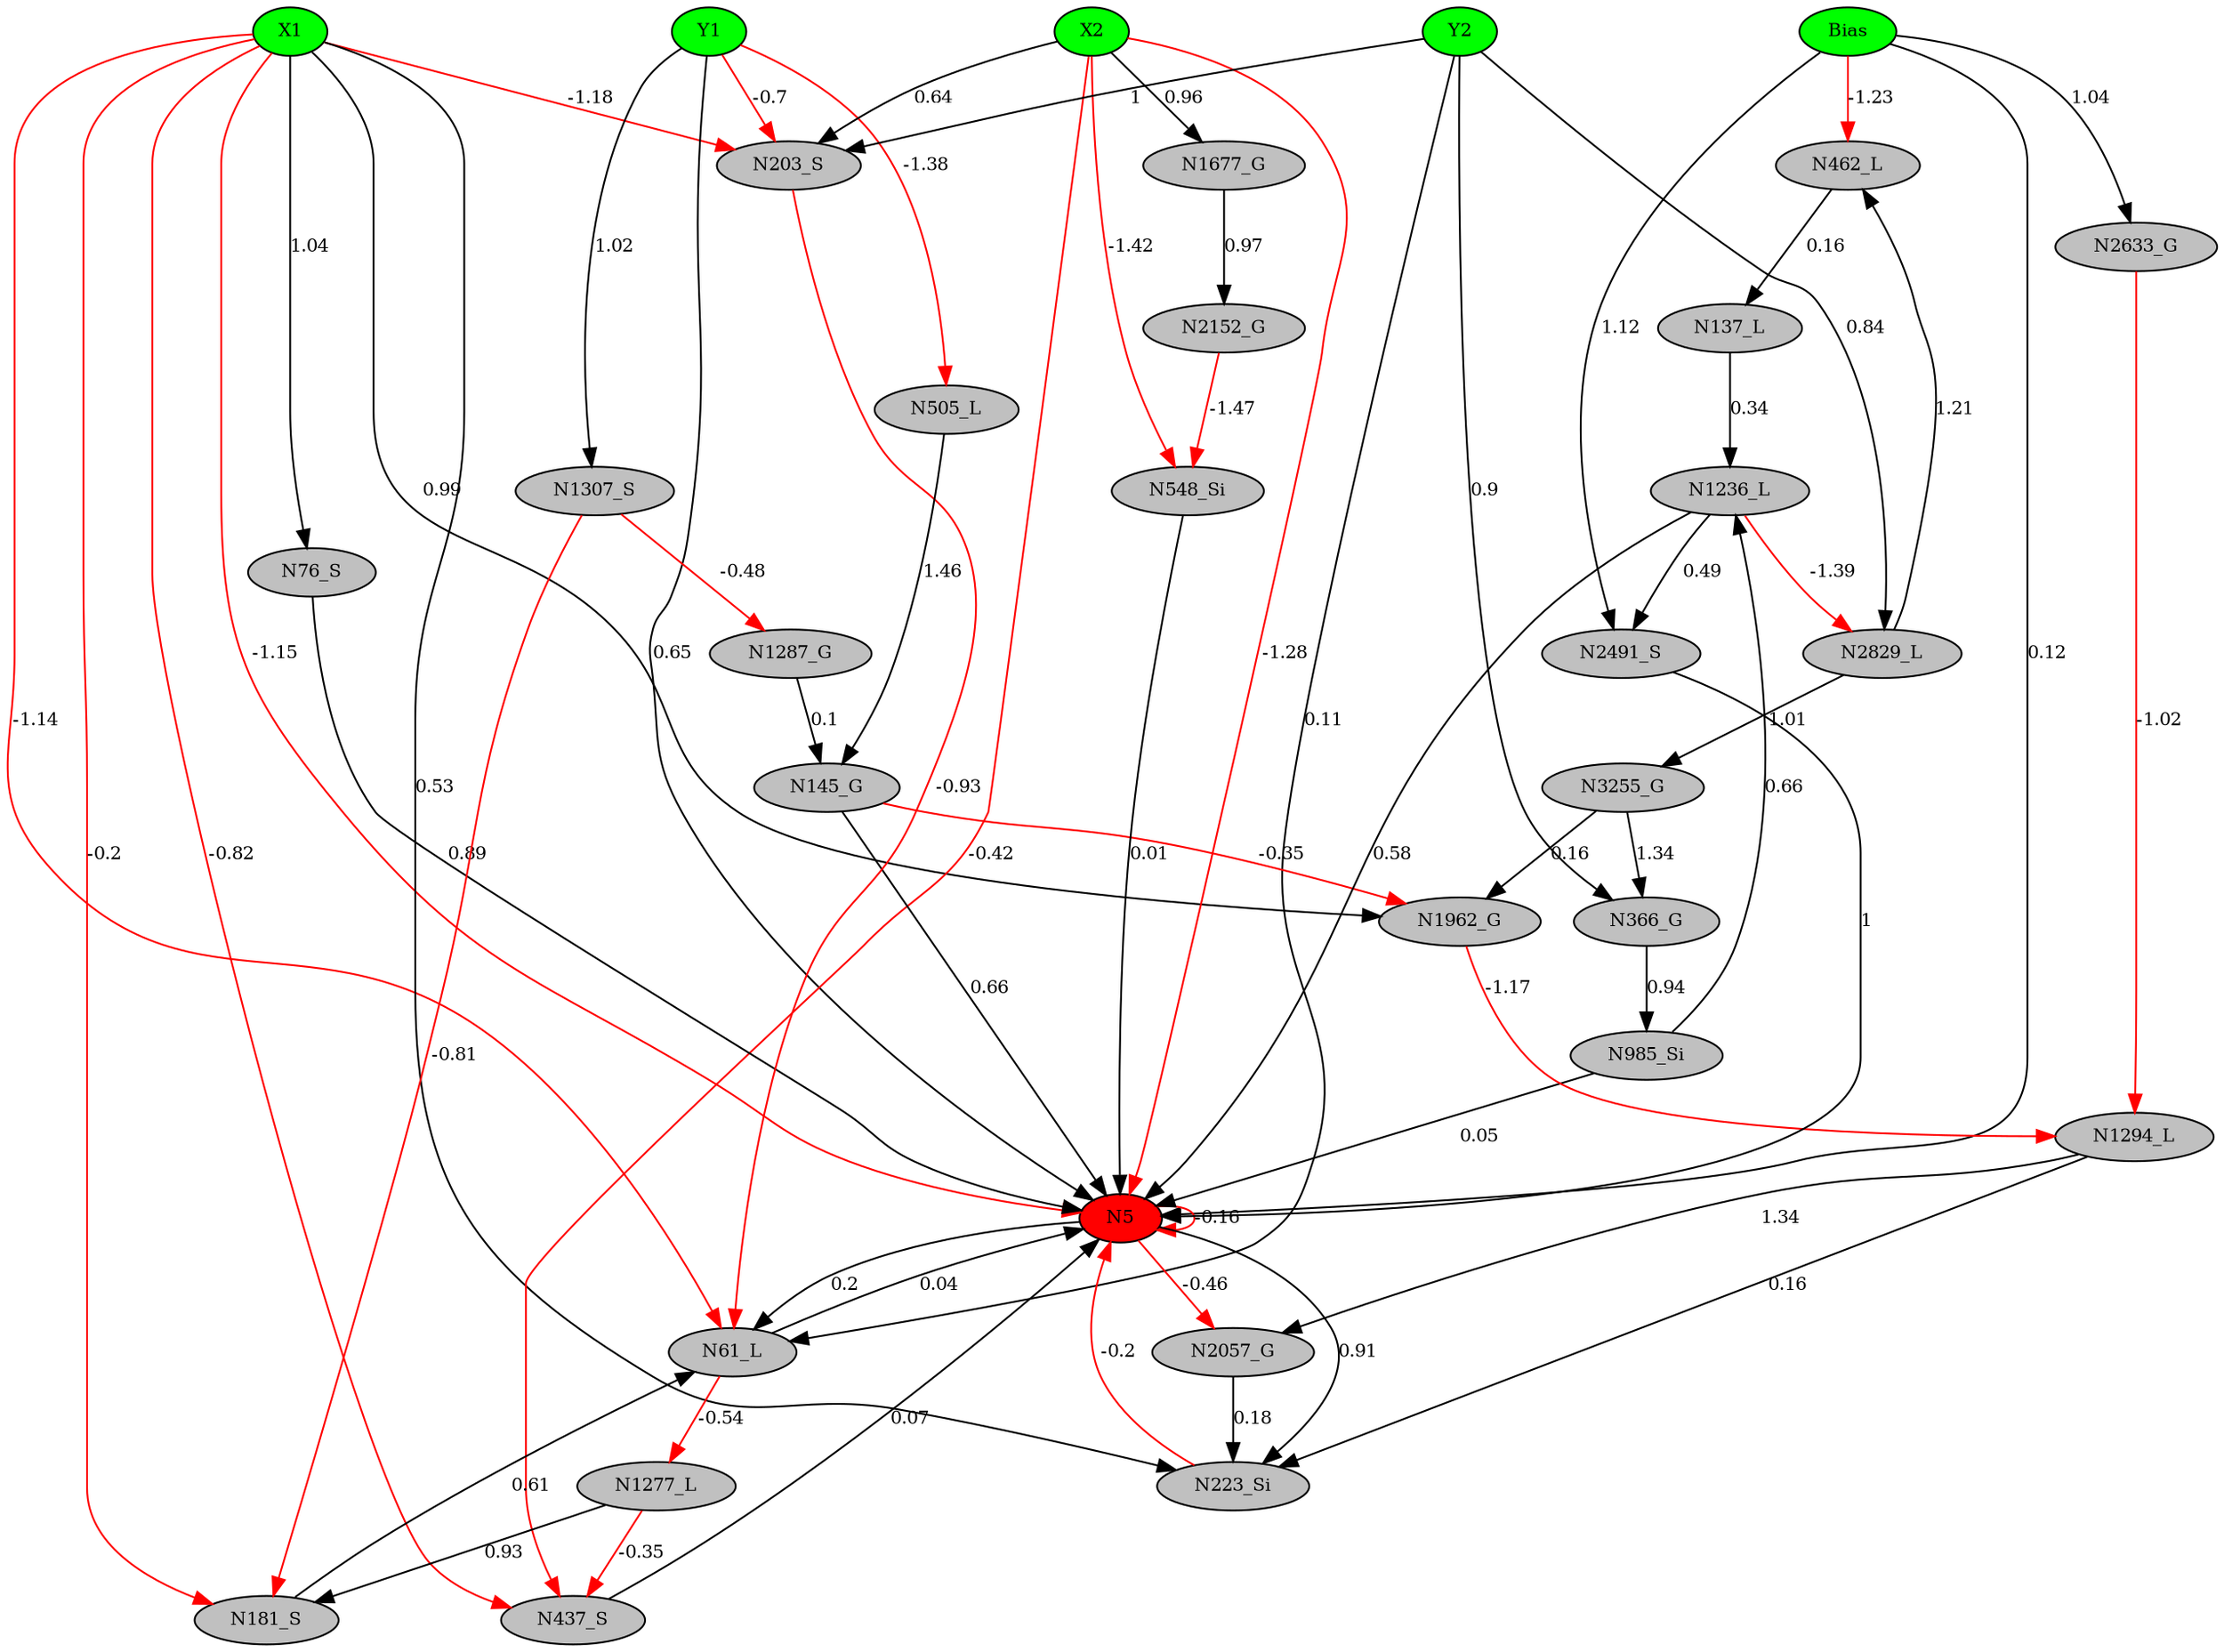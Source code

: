 digraph g { 
N0 [shape=ellipse, label=Bias,fontsize=10,height=0.1,width=0.1,style=filled,fillcolor=green]
N1[shape=ellipse label=X1,fontsize=10,height=0.1,width=0.1,style=filled,fillcolor=green]
N2[shape=ellipse label=Y1,fontsize=10,height=0.1,width=0.1,style=filled,fillcolor=green]
N3[shape=ellipse label=X2,fontsize=10,height=0.1,width=0.1,style=filled,fillcolor=green]
N4[shape=ellipse label=Y2,fontsize=10,height=0.1,width=0.1,style=filled,fillcolor=green]
N5[shape=ellipse,fontsize = 10, height = 0.1, width = 0.1, style = filled, fillcolor = red]
N61[shape=ellipse, label=N61_L,fontsize=10,height=0.1,width=0.1,style=filled,fillcolor=gray]
N76[shape=ellipse, label=N76_S,fontsize=10,height=0.1,width=0.1,style=filled,fillcolor=gray]
N137[shape=ellipse, label=N137_L,fontsize=10,height=0.1,width=0.1,style=filled,fillcolor=gray]
N145[shape=ellipse, label=N145_G,fontsize=10,height=0.1,width=0.1,style=filled,fillcolor=gray]
N181[shape=ellipse, label=N181_S,fontsize=10,height=0.1,width=0.1,style=filled,fillcolor=gray]
N203[shape=ellipse, label=N203_S,fontsize=10,height=0.1,width=0.1,style=filled,fillcolor=gray]
N223[shape=ellipse, label=N223_Si,fontsize=10,height=0.1,width=0.1,style=filled,fillcolor=gray]
N366[shape=ellipse, label=N366_G,fontsize=10,height=0.1,width=0.1,style=filled,fillcolor=gray]
N437[shape=ellipse, label=N437_S,fontsize=10,height=0.1,width=0.1,style=filled,fillcolor=gray]
N462[shape=ellipse, label=N462_L,fontsize=10,height=0.1,width=0.1,style=filled,fillcolor=gray]
N505[shape=ellipse, label=N505_L,fontsize=10,height=0.1,width=0.1,style=filled,fillcolor=gray]
N548[shape=ellipse, label=N548_Si,fontsize=10,height=0.1,width=0.1,style=filled,fillcolor=gray]
N985[shape=ellipse, label=N985_Si,fontsize=10,height=0.1,width=0.1,style=filled,fillcolor=gray]
N1236[shape=ellipse, label=N1236_L,fontsize=10,height=0.1,width=0.1,style=filled,fillcolor=gray]
N1277[shape=ellipse, label=N1277_L,fontsize=10,height=0.1,width=0.1,style=filled,fillcolor=gray]
N1287[shape=ellipse, label=N1287_G,fontsize=10,height=0.1,width=0.1,style=filled,fillcolor=gray]
N1294[shape=ellipse, label=N1294_L,fontsize=10,height=0.1,width=0.1,style=filled,fillcolor=gray]
N1307[shape=ellipse, label=N1307_S,fontsize=10,height=0.1,width=0.1,style=filled,fillcolor=gray]
N1677[shape=ellipse, label=N1677_G,fontsize=10,height=0.1,width=0.1,style=filled,fillcolor=gray]
N1962[shape=ellipse, label=N1962_G,fontsize=10,height=0.1,width=0.1,style=filled,fillcolor=gray]
N2057[shape=ellipse, label=N2057_G,fontsize=10,height=0.1,width=0.1,style=filled,fillcolor=gray]
N2152[shape=ellipse, label=N2152_G,fontsize=10,height=0.1,width=0.1,style=filled,fillcolor=gray]
N2491[shape=ellipse, label=N2491_S,fontsize=10,height=0.1,width=0.1,style=filled,fillcolor=gray]
N2633[shape=ellipse, label=N2633_G,fontsize=10,height=0.1,width=0.1,style=filled,fillcolor=gray]
N2829[shape=ellipse, label=N2829_L,fontsize=10,height=0.1,width=0.1,style=filled,fillcolor=gray]
N3255[shape=ellipse, label=N3255_G,fontsize=10,height=0.1,width=0.1,style=filled,fillcolor=gray]
N0 -> N5 [color=black] [ label=0.12,fontsize=10]
N1 -> N5 [color=red] [arrowType=inv][ label=-1.15,fontsize=10]
N2 -> N5 [color=black] [ label=0.65,fontsize=10]
N3 -> N5 [color=red] [arrowType=inv][ label=-1.28,fontsize=10]
N5 -> N5 [color=red] [arrowType=inv][ label=-0.16,fontsize=10]
N4 -> N61 [color=black] [ label=0.11,fontsize=10]
N61 -> N5 [color=black] [ label=0.04,fontsize=10]
N1 -> N61 [color=red] [arrowType=inv][ label=-1.14,fontsize=10]
N1 -> N76 [color=black] [ label=1.04,fontsize=10]
N76 -> N5 [color=black] [ label=0.89,fontsize=10]
N145 -> N5 [color=black] [ label=0.66,fontsize=10]
N1 -> N181 [color=red] [arrowType=inv][ label=-0.2,fontsize=10]
N181 -> N61 [color=black] [ label=0.61,fontsize=10]
N4 -> N203 [color=black] [ label=1,fontsize=10]
N203 -> N61 [color=red] [arrowType=inv][ label=-0.93,fontsize=10]
N5 -> N223 [color=black] [ label=0.91,fontsize=10]
N223 -> N5 [color=red] [arrowType=inv][ label=-0.2,fontsize=10]
N3 -> N203 [color=black] [ label=0.64,fontsize=10]
N4 -> N366 [color=black] [ label=0.9,fontsize=10]
N1 -> N203 [color=red] [arrowType=inv][ label=-1.18,fontsize=10]
N437 -> N5 [color=black] [ label=0.07,fontsize=10]
N0 -> N462 [color=red] [arrowType=inv][ label=-1.23,fontsize=10]
N462 -> N137 [color=black] [ label=0.16,fontsize=10]
N5 -> N61 [color=black] [ label=0.2,fontsize=10]
N2 -> N505 [color=red] [arrowType=inv][ label=-1.38,fontsize=10]
N505 -> N145 [color=black] [ label=1.46,fontsize=10]
N3 -> N548 [color=red] [arrowType=inv][ label=-1.42,fontsize=10]
N548 -> N5 [color=black] [ label=0.01,fontsize=10]
N1 -> N223 [color=black] [ label=0.53,fontsize=10]
N366 -> N985 [color=black] [ label=0.94,fontsize=10]
N985 -> N5 [color=black] [ label=0.05,fontsize=10]
N137 -> N1236 [color=black] [ label=0.34,fontsize=10]
N1236 -> N5 [color=black] [ label=0.58,fontsize=10]
N61 -> N1277 [color=red] [arrowType=inv][ label=-0.54,fontsize=10]
N1277 -> N437 [color=red] [arrowType=inv][ label=-0.35,fontsize=10]
N1287 -> N145 [color=black] [ label=0.1,fontsize=10]
N1294 -> N223 [color=black] [ label=0.16,fontsize=10]
N2 -> N1307 [color=black] [ label=1.02,fontsize=10]
N1307 -> N1287 [color=red] [arrowType=inv][ label=-0.48,fontsize=10]
N3 -> N1677 [color=black] [ label=0.96,fontsize=10]
N1307 -> N181 [color=red] [arrowType=inv][ label=-0.81,fontsize=10]
N1 -> N437 [color=red] [arrowType=inv][ label=-0.82,fontsize=10]
N1 -> N1962 [color=black] [ label=0.99,fontsize=10]
N1962 -> N1294 [color=red] [arrowType=inv][ label=-1.17,fontsize=10]
N3 -> N437 [color=red] [arrowType=inv][ label=-0.42,fontsize=10]
N145 -> N1962 [color=red] [arrowType=inv][ label=-0.35,fontsize=10]
N1294 -> N2057 [color=black] [ label=1.34,fontsize=10]
N2057 -> N223 [color=black] [ label=0.18,fontsize=10]
N1677 -> N2152 [color=black] [ label=0.97,fontsize=10]
N2152 -> N548 [color=red] [arrowType=inv][ label=-1.47,fontsize=10]
N1277 -> N181 [color=black] [ label=0.93,fontsize=10]
N5 -> N2057 [color=red] [arrowType=inv][ label=-0.46,fontsize=10]
N0 -> N2491 [color=black] [ label=1.12,fontsize=10]
N2491 -> N5 [color=black] [ label=1,fontsize=10]
N0 -> N2633 [color=black] [ label=1.04,fontsize=10]
N2633 -> N1294 [color=red] [arrowType=inv][ label=-1.02,fontsize=10]
N4 -> N2829 [color=black] [ label=0.84,fontsize=10]
N2829 -> N462 [color=black] [ label=1.21,fontsize=10]
N1236 -> N2829 [color=red] [arrowType=inv][ label=-1.39,fontsize=10]
N1236 -> N2491 [color=black] [ label=0.49,fontsize=10]
N2829 -> N3255 [color=black] [ label=1.01,fontsize=10]
N3255 -> N366 [color=black] [ label=1.34,fontsize=10]
N2 -> N203 [color=red] [arrowType=inv][ label=-0.7,fontsize=10]
N3255 -> N1962 [color=black] [ label=0.16,fontsize=10]
N985 -> N1236 [color=black] [ label=0.66,fontsize=10]
 { rank=same; 
N5
 } 
 { rank=same; 
N1 ->N2 ->N3 ->N4 ->N0 [style=invis]
 } 
}
